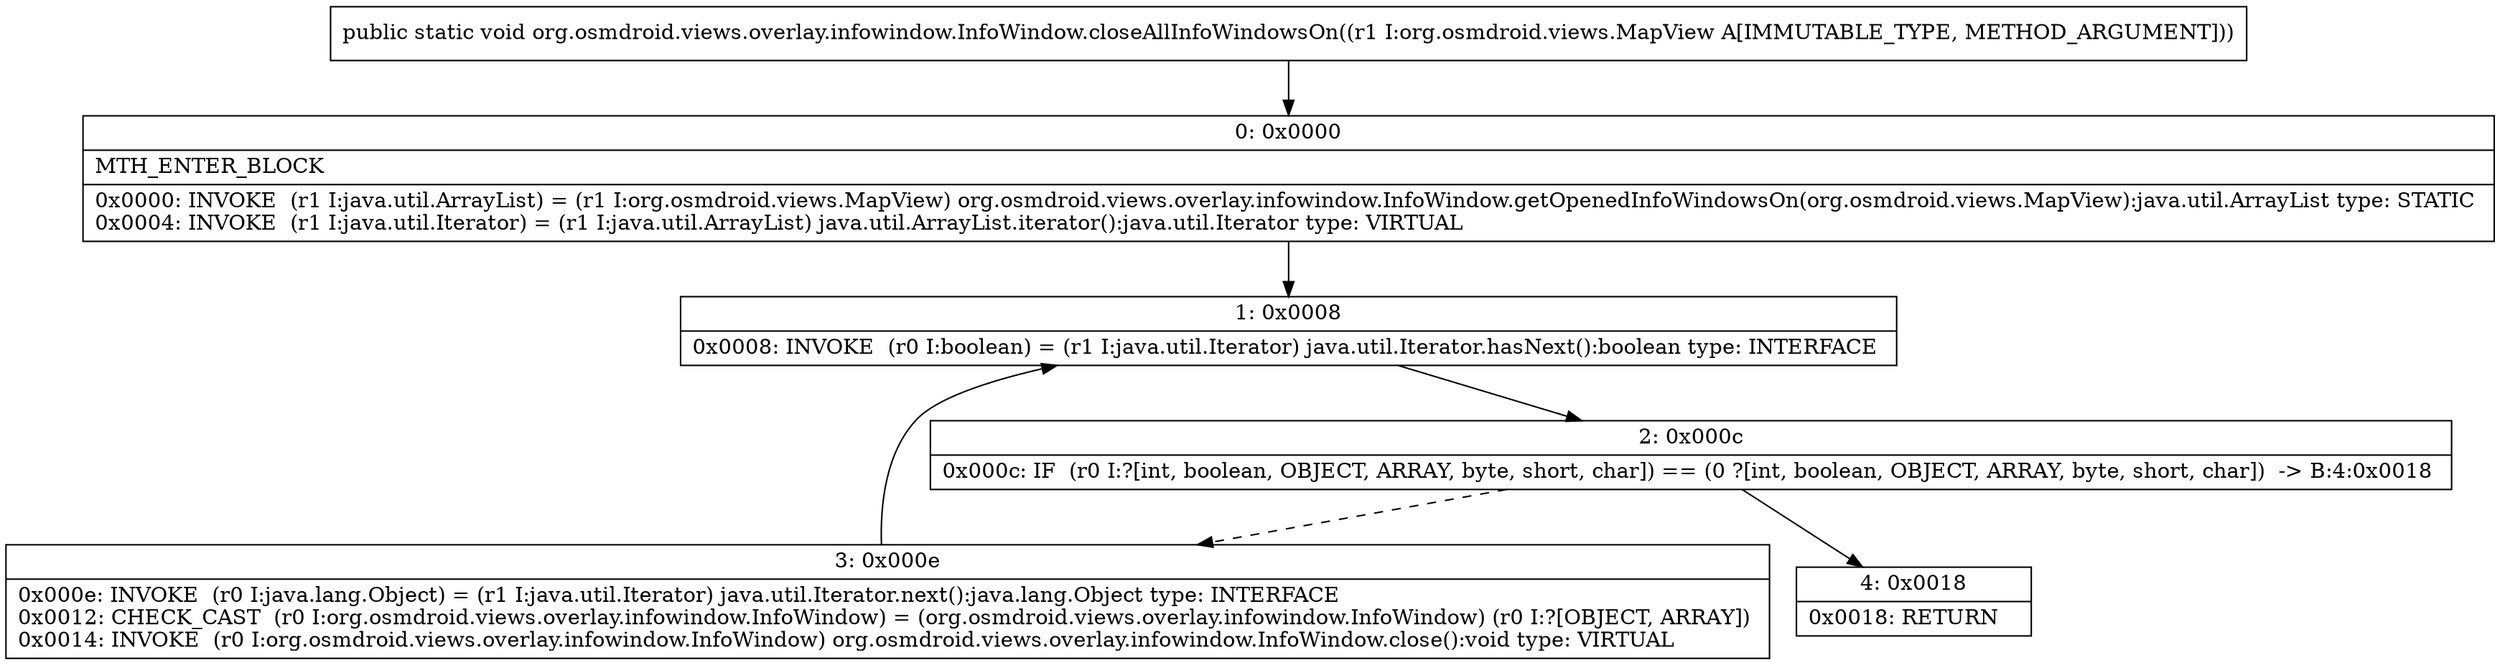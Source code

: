 digraph "CFG fororg.osmdroid.views.overlay.infowindow.InfoWindow.closeAllInfoWindowsOn(Lorg\/osmdroid\/views\/MapView;)V" {
Node_0 [shape=record,label="{0\:\ 0x0000|MTH_ENTER_BLOCK\l|0x0000: INVOKE  (r1 I:java.util.ArrayList) = (r1 I:org.osmdroid.views.MapView) org.osmdroid.views.overlay.infowindow.InfoWindow.getOpenedInfoWindowsOn(org.osmdroid.views.MapView):java.util.ArrayList type: STATIC \l0x0004: INVOKE  (r1 I:java.util.Iterator) = (r1 I:java.util.ArrayList) java.util.ArrayList.iterator():java.util.Iterator type: VIRTUAL \l}"];
Node_1 [shape=record,label="{1\:\ 0x0008|0x0008: INVOKE  (r0 I:boolean) = (r1 I:java.util.Iterator) java.util.Iterator.hasNext():boolean type: INTERFACE \l}"];
Node_2 [shape=record,label="{2\:\ 0x000c|0x000c: IF  (r0 I:?[int, boolean, OBJECT, ARRAY, byte, short, char]) == (0 ?[int, boolean, OBJECT, ARRAY, byte, short, char])  \-\> B:4:0x0018 \l}"];
Node_3 [shape=record,label="{3\:\ 0x000e|0x000e: INVOKE  (r0 I:java.lang.Object) = (r1 I:java.util.Iterator) java.util.Iterator.next():java.lang.Object type: INTERFACE \l0x0012: CHECK_CAST  (r0 I:org.osmdroid.views.overlay.infowindow.InfoWindow) = (org.osmdroid.views.overlay.infowindow.InfoWindow) (r0 I:?[OBJECT, ARRAY]) \l0x0014: INVOKE  (r0 I:org.osmdroid.views.overlay.infowindow.InfoWindow) org.osmdroid.views.overlay.infowindow.InfoWindow.close():void type: VIRTUAL \l}"];
Node_4 [shape=record,label="{4\:\ 0x0018|0x0018: RETURN   \l}"];
MethodNode[shape=record,label="{public static void org.osmdroid.views.overlay.infowindow.InfoWindow.closeAllInfoWindowsOn((r1 I:org.osmdroid.views.MapView A[IMMUTABLE_TYPE, METHOD_ARGUMENT])) }"];
MethodNode -> Node_0;
Node_0 -> Node_1;
Node_1 -> Node_2;
Node_2 -> Node_3[style=dashed];
Node_2 -> Node_4;
Node_3 -> Node_1;
}

